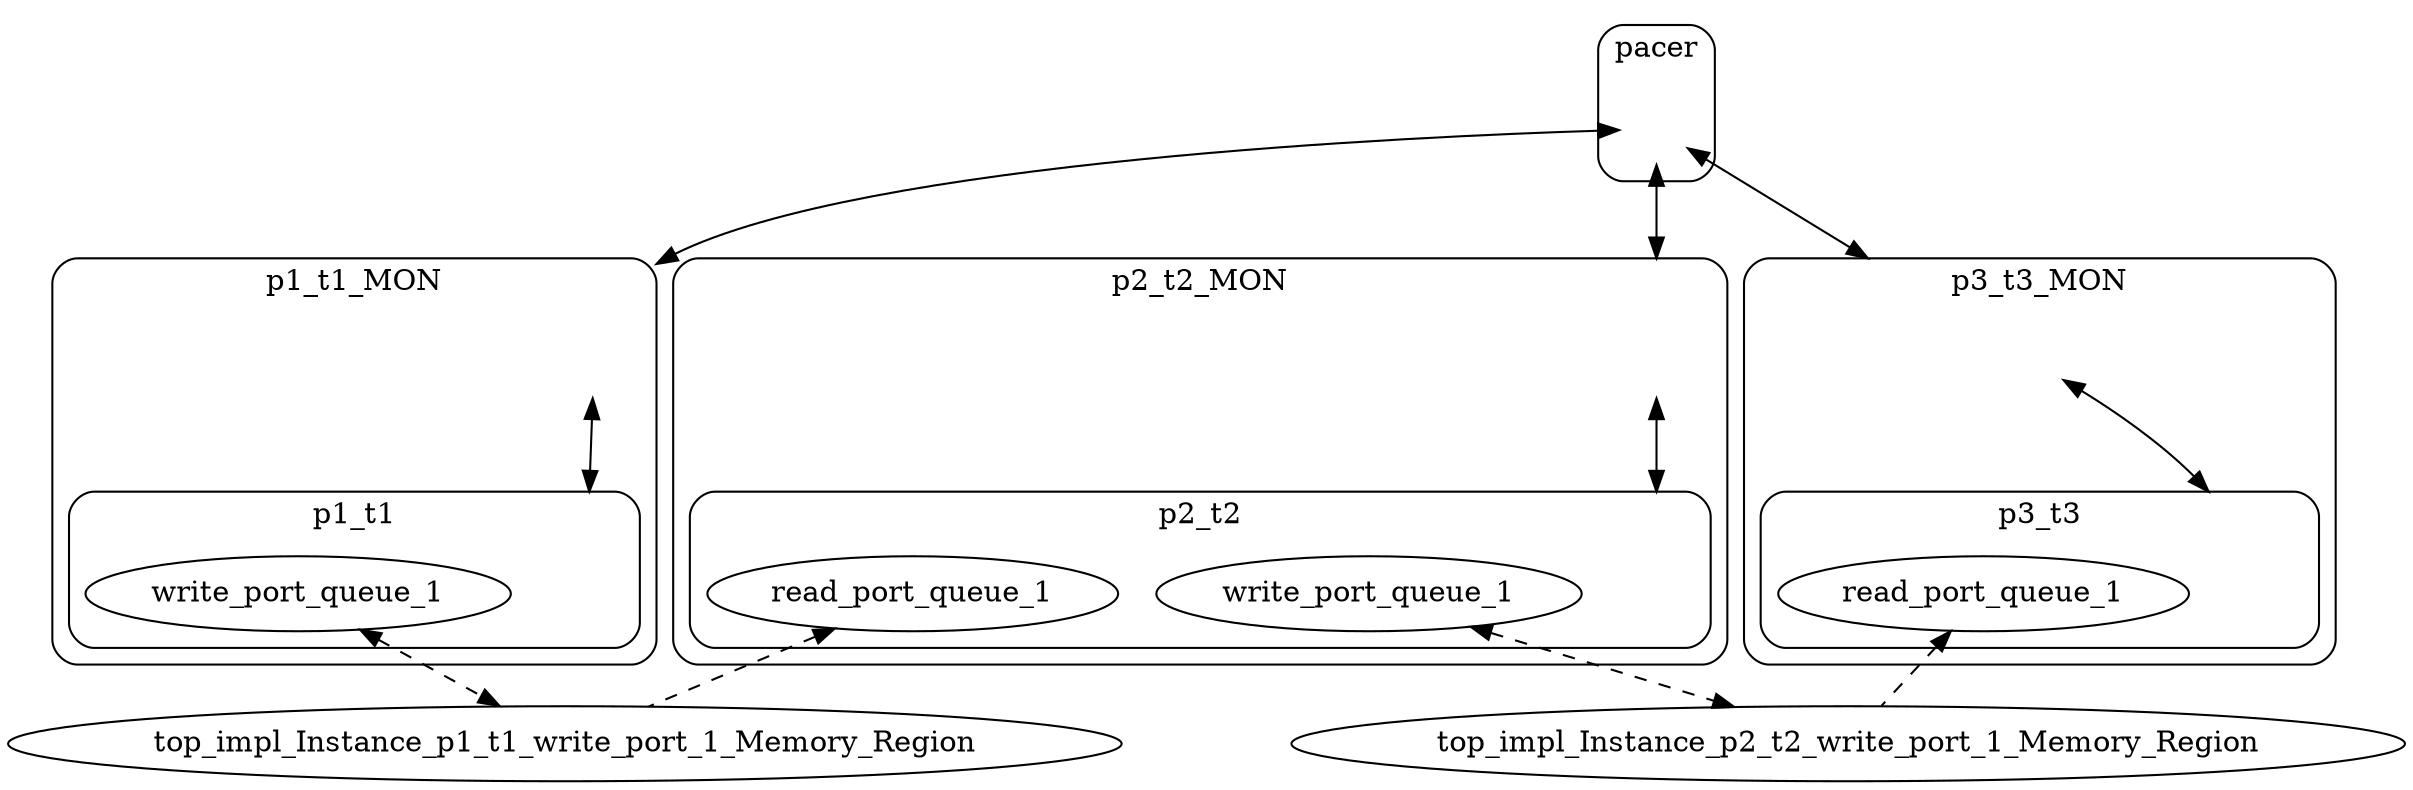 digraph microkit {
  compound=true;

  // protection domains
  graph [style=rounded]
  subgraph cluster_p1_t1_MON {
    label = "p1_t1_MON";
    p1_t1_MON_INVIS [label="", style=invis, width=.5, height=.5, fixedsize=true]

    graph [style=rounded]
    subgraph cluster_p1_t1 {
      label = "p1_t1";
      p1_t1_INVIS [label="", style=invis, width=.5, height=.5, fixedsize=true]

      pd_p1_t1_write_port_queue_1 [label=write_port_queue_1];
    }
  }

  graph [style=rounded]
  subgraph cluster_p2_t2_MON {
    label = "p2_t2_MON";
    p2_t2_MON_INVIS [label="", style=invis, width=.5, height=.5, fixedsize=true]

    graph [style=rounded]
    subgraph cluster_p2_t2 {
      label = "p2_t2";
      p2_t2_INVIS [label="", style=invis, width=.5, height=.5, fixedsize=true]

      pd_p2_t2_read_port_queue_1 [label=read_port_queue_1];
      pd_p2_t2_write_port_queue_1 [label=write_port_queue_1];
    }
  }

  graph [style=rounded]
  subgraph cluster_p3_t3_MON {
    label = "p3_t3_MON";
    p3_t3_MON_INVIS [label="", style=invis, width=.5, height=.5, fixedsize=true]

    graph [style=rounded]
    subgraph cluster_p3_t3 {
      label = "p3_t3";
      p3_t3_INVIS [label="", style=invis, width=.5, height=.5, fixedsize=true]

      pd_p3_t3_read_port_queue_1 [label=read_port_queue_1];
    }
  }

  graph [style=rounded]
  subgraph cluster_pacer {
    label = "pacer";
    pacer_INVIS [label="", style=invis, width=.5, height=.5, fixedsize=true]

  }

  // memory regions
  top_impl_Instance_p1_t1_write_port_1_Memory_Region;

  top_impl_Instance_p2_t2_write_port_1_Memory_Region;

  // channels
  pacer_INVIS -> p1_t1_MON_INVIS [lhead=cluster_p1_t1_MON, minlen=2, dir=both];
  p1_t1_MON_INVIS -> p1_t1_INVIS [lhead=cluster_p1_t1, minlen=2, dir=both];
  pacer_INVIS -> p2_t2_MON_INVIS [lhead=cluster_p2_t2_MON, minlen=2, dir=both];
  p2_t2_MON_INVIS -> p2_t2_INVIS [lhead=cluster_p2_t2, minlen=2, dir=both];
  pacer_INVIS -> p3_t3_MON_INVIS [lhead=cluster_p3_t3_MON, minlen=2, dir=both];
  p3_t3_MON_INVIS -> p3_t3_INVIS [lhead=cluster_p3_t3, minlen=2, dir=both];

  // shared memory mappings
  pd_p1_t1_write_port_queue_1 -> top_impl_Instance_p1_t1_write_port_1_Memory_Region [dir=both, style=dashed];
  pd_p2_t2_read_port_queue_1 -> top_impl_Instance_p1_t1_write_port_1_Memory_Region [dir=back, style=dashed];
  pd_p2_t2_write_port_queue_1 -> top_impl_Instance_p2_t2_write_port_1_Memory_Region [dir=both, style=dashed];
  pd_p3_t3_read_port_queue_1 -> top_impl_Instance_p2_t2_write_port_1_Memory_Region [dir=back, style=dashed];
}
